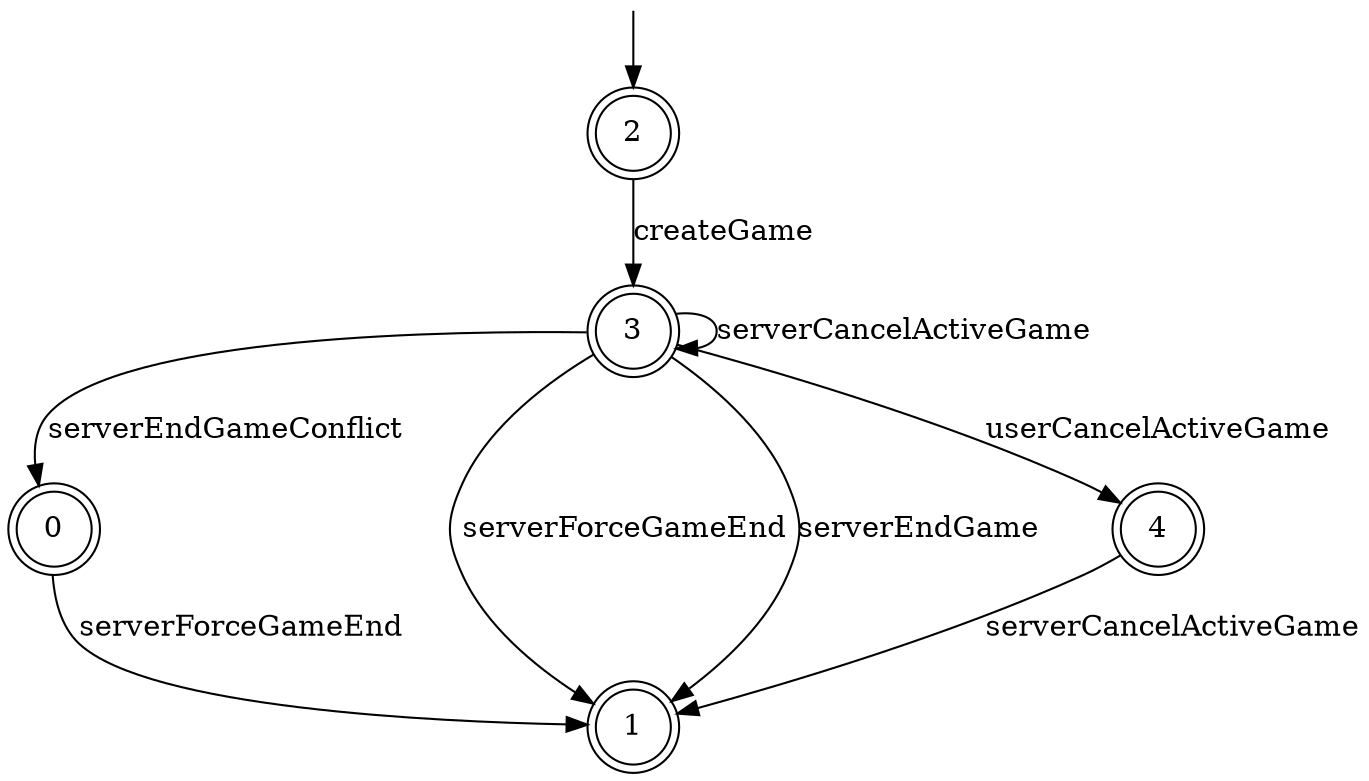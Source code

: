 digraph g {

	s0 [shape="doublecircle" label="0"];
	s1 [shape="doublecircle" label="1"];
	s2 [shape="doublecircle" label="2"];
	s3 [shape="doublecircle" label="3"];
	s4 [shape="doublecircle" label="4"];
	s0 -> s1 [label="serverForceGameEnd"];
	s2 -> s3 [label="createGame"];
	s3 -> s3 [label="serverCancelActiveGame"];
	s3 -> s1 [label="serverForceGameEnd"];
	s3 -> s1 [label="serverEndGame"];
	s3 -> s0 [label="serverEndGameConflict"];
	s3 -> s4 [label="userCancelActiveGame"];
	s4 -> s1 [label="serverCancelActiveGame"];

__start0 [label="" shape="none" width="0" height="0"];
__start0 -> s2;

}
